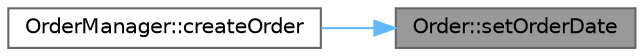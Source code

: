 digraph "Order::setOrderDate"
{
 // LATEX_PDF_SIZE
  bgcolor="transparent";
  edge [fontname=Helvetica,fontsize=10,labelfontname=Helvetica,labelfontsize=10];
  node [fontname=Helvetica,fontsize=10,shape=box,height=0.2,width=0.4];
  rankdir="RL";
  Node1 [id="Node000001",label="Order::setOrderDate",height=0.2,width=0.4,color="gray40", fillcolor="grey60", style="filled", fontcolor="black",tooltip="Cập nhật ngày đặt hàng."];
  Node1 -> Node2 [id="edge1_Node000001_Node000002",dir="back",color="steelblue1",style="solid",tooltip=" "];
  Node2 [id="Node000002",label="OrderManager::createOrder",height=0.2,width=0.4,color="grey40", fillcolor="white", style="filled",URL="$class_order_manager.html#a3e74082eadd7110ac6d0fa1340543b61",tooltip="Tạo một đơn hàng mới và lưu vào cơ sở dữ liệu."];
}
